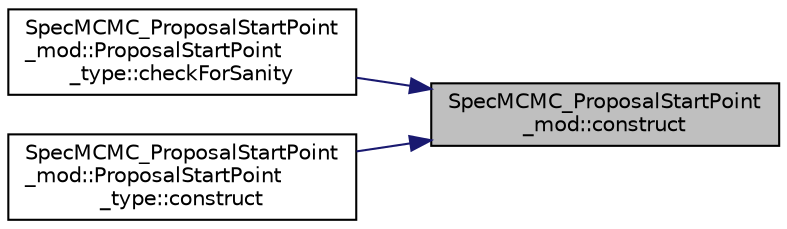 digraph "SpecMCMC_ProposalStartPoint_mod::construct"
{
 // LATEX_PDF_SIZE
  edge [fontname="Helvetica",fontsize="10",labelfontname="Helvetica",labelfontsize="10"];
  node [fontname="Helvetica",fontsize="10",shape=record];
  rankdir="RL";
  Node1 [label="SpecMCMC_ProposalStartPoint\l_mod::construct",height=0.2,width=0.4,color="black", fillcolor="grey75", style="filled", fontcolor="black",tooltip=" "];
  Node1 -> Node2 [dir="back",color="midnightblue",fontsize="10",style="solid",fontname="Helvetica"];
  Node2 [label="SpecMCMC_ProposalStartPoint\l_mod::ProposalStartPoint\l_type::checkForSanity",height=0.2,width=0.4,color="black", fillcolor="white", style="filled",URL="$structSpecMCMC__ProposalStartPoint__mod_1_1ProposalStartPoint__type.html#a8bcfa4c3cffba7ea246b7985025c8575",tooltip=" "];
  Node1 -> Node3 [dir="back",color="midnightblue",fontsize="10",style="solid",fontname="Helvetica"];
  Node3 [label="SpecMCMC_ProposalStartPoint\l_mod::ProposalStartPoint\l_type::construct",height=0.2,width=0.4,color="black", fillcolor="white", style="filled",URL="$structSpecMCMC__ProposalStartPoint__mod_1_1ProposalStartPoint__type.html#a4fc60c5137c4c119b4b84ea054ceca1e",tooltip=" "];
}
